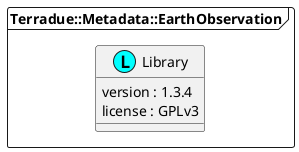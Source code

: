 @startuml
package "Terradue::Metadata::EarthObservation" <<Frame>> {
  class "Library" as namespace_terradue_1_1_metadata_1_1_earth_observation << (L, cyan) >> [[../technology/packages/namespace_terradue_1_1_metadata_1_1_earth_observation.html]] {
     version : 1.3.4 
     license : GPLv3
  }
}
@enduml

